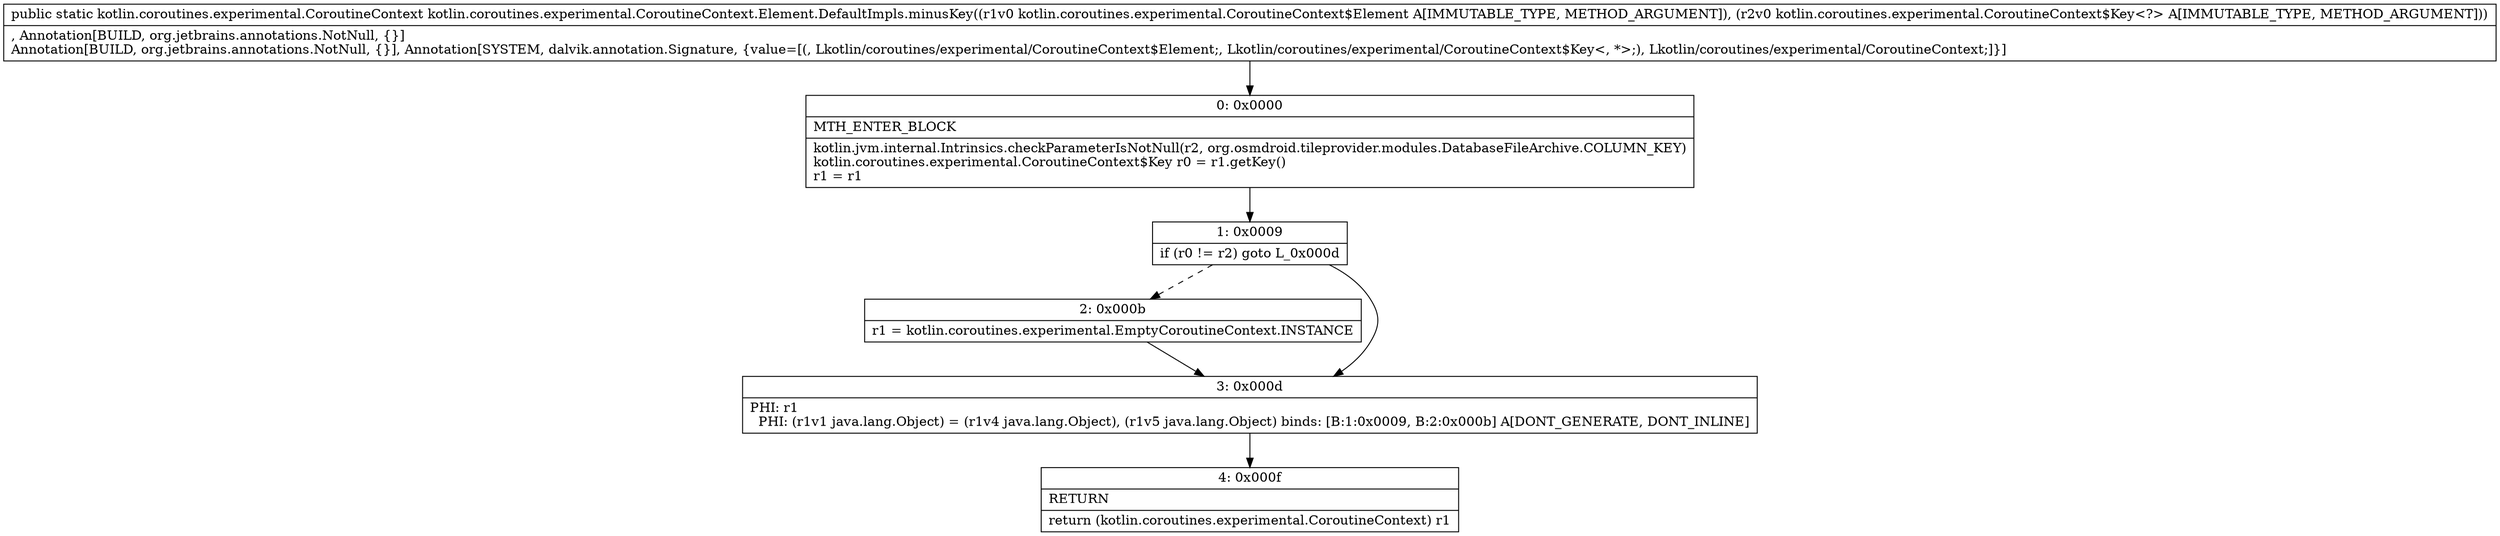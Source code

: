 digraph "CFG forkotlin.coroutines.experimental.CoroutineContext.Element.DefaultImpls.minusKey(Lkotlin\/coroutines\/experimental\/CoroutineContext$Element;Lkotlin\/coroutines\/experimental\/CoroutineContext$Key;)Lkotlin\/coroutines\/experimental\/CoroutineContext;" {
Node_0 [shape=record,label="{0\:\ 0x0000|MTH_ENTER_BLOCK\l|kotlin.jvm.internal.Intrinsics.checkParameterIsNotNull(r2, org.osmdroid.tileprovider.modules.DatabaseFileArchive.COLUMN_KEY)\lkotlin.coroutines.experimental.CoroutineContext$Key r0 = r1.getKey()\lr1 = r1\l}"];
Node_1 [shape=record,label="{1\:\ 0x0009|if (r0 != r2) goto L_0x000d\l}"];
Node_2 [shape=record,label="{2\:\ 0x000b|r1 = kotlin.coroutines.experimental.EmptyCoroutineContext.INSTANCE\l}"];
Node_3 [shape=record,label="{3\:\ 0x000d|PHI: r1 \l  PHI: (r1v1 java.lang.Object) = (r1v4 java.lang.Object), (r1v5 java.lang.Object) binds: [B:1:0x0009, B:2:0x000b] A[DONT_GENERATE, DONT_INLINE]\l}"];
Node_4 [shape=record,label="{4\:\ 0x000f|RETURN\l|return (kotlin.coroutines.experimental.CoroutineContext) r1\l}"];
MethodNode[shape=record,label="{public static kotlin.coroutines.experimental.CoroutineContext kotlin.coroutines.experimental.CoroutineContext.Element.DefaultImpls.minusKey((r1v0 kotlin.coroutines.experimental.CoroutineContext$Element A[IMMUTABLE_TYPE, METHOD_ARGUMENT]), (r2v0 kotlin.coroutines.experimental.CoroutineContext$Key\<?\> A[IMMUTABLE_TYPE, METHOD_ARGUMENT]))  | , Annotation[BUILD, org.jetbrains.annotations.NotNull, \{\}]\lAnnotation[BUILD, org.jetbrains.annotations.NotNull, \{\}], Annotation[SYSTEM, dalvik.annotation.Signature, \{value=[(, Lkotlin\/coroutines\/experimental\/CoroutineContext$Element;, Lkotlin\/coroutines\/experimental\/CoroutineContext$Key\<, *\>;), Lkotlin\/coroutines\/experimental\/CoroutineContext;]\}]\l}"];
MethodNode -> Node_0;
Node_0 -> Node_1;
Node_1 -> Node_2[style=dashed];
Node_1 -> Node_3;
Node_2 -> Node_3;
Node_3 -> Node_4;
}

